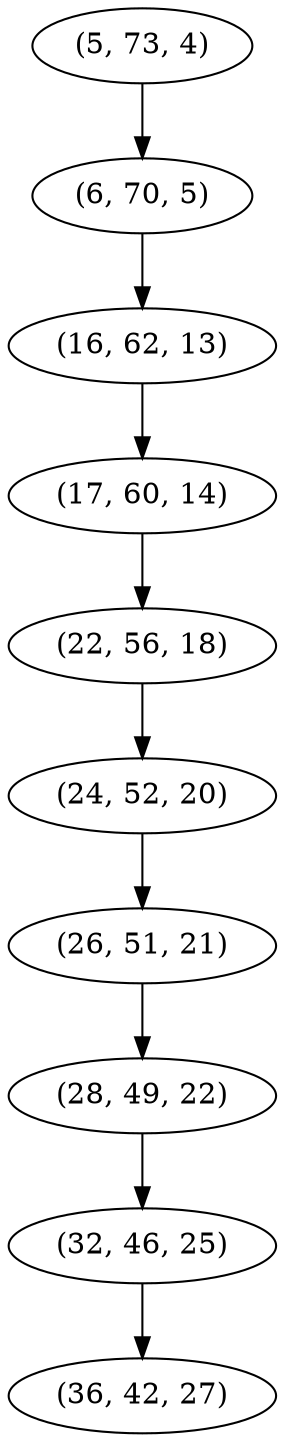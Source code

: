 digraph tree {
    "(5, 73, 4)";
    "(6, 70, 5)";
    "(16, 62, 13)";
    "(17, 60, 14)";
    "(22, 56, 18)";
    "(24, 52, 20)";
    "(26, 51, 21)";
    "(28, 49, 22)";
    "(32, 46, 25)";
    "(36, 42, 27)";
    "(5, 73, 4)" -> "(6, 70, 5)";
    "(6, 70, 5)" -> "(16, 62, 13)";
    "(16, 62, 13)" -> "(17, 60, 14)";
    "(17, 60, 14)" -> "(22, 56, 18)";
    "(22, 56, 18)" -> "(24, 52, 20)";
    "(24, 52, 20)" -> "(26, 51, 21)";
    "(26, 51, 21)" -> "(28, 49, 22)";
    "(28, 49, 22)" -> "(32, 46, 25)";
    "(32, 46, 25)" -> "(36, 42, 27)";
}
